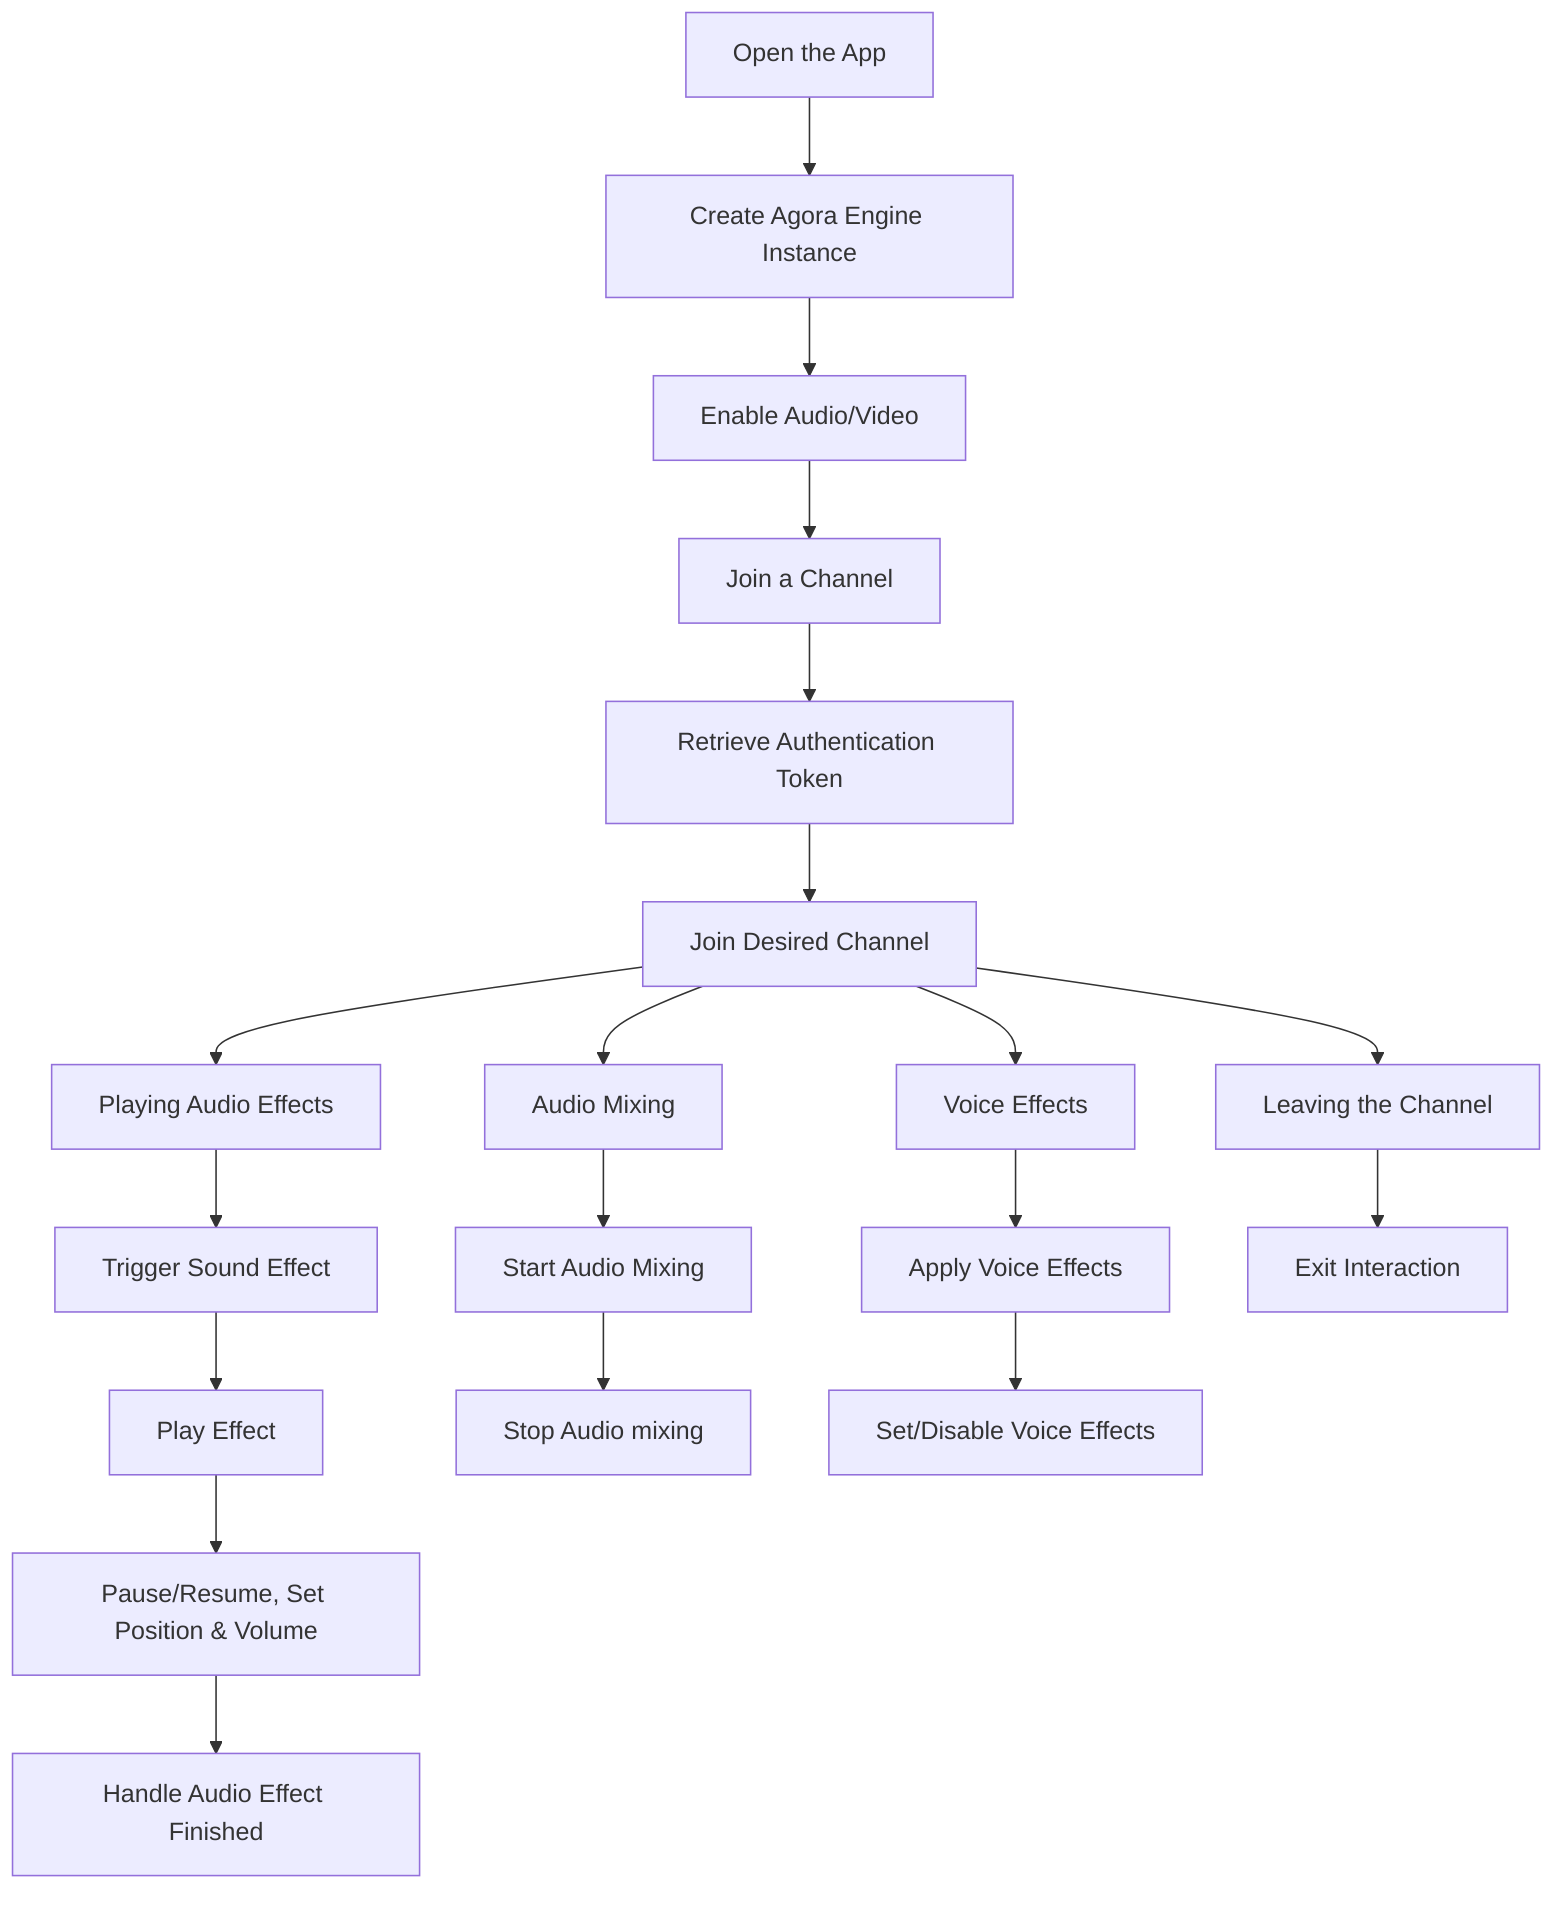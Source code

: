 flowchart TD
    A[Open the App] --> B[Create Agora Engine Instance]
    B --> C[Enable Audio/Video]
    C --> D[Join a Channel]
    D --> E[Retrieve Authentication Token]
    E --> F[Join Desired Channel]
    F --> G[Playing Audio Effects]
    F --> K[Audio Mixing]
    F --> M[Voice Effects]
    G --> H[Trigger Sound Effect]
    H --> I[Play Effect]
    I --> J[Pause/Resume, Set Position & Volume]
    J --> L[Handle Audio Effect Finished]
    K --> N[Start Audio Mixing]
    N --> O[Stop Audio mixing]
    M --> P[Apply Voice Effects]
    P --> Q[Set/Disable Voice Effects]
    F --> R[Leaving the Channel]
    R --> S[Exit Interaction]